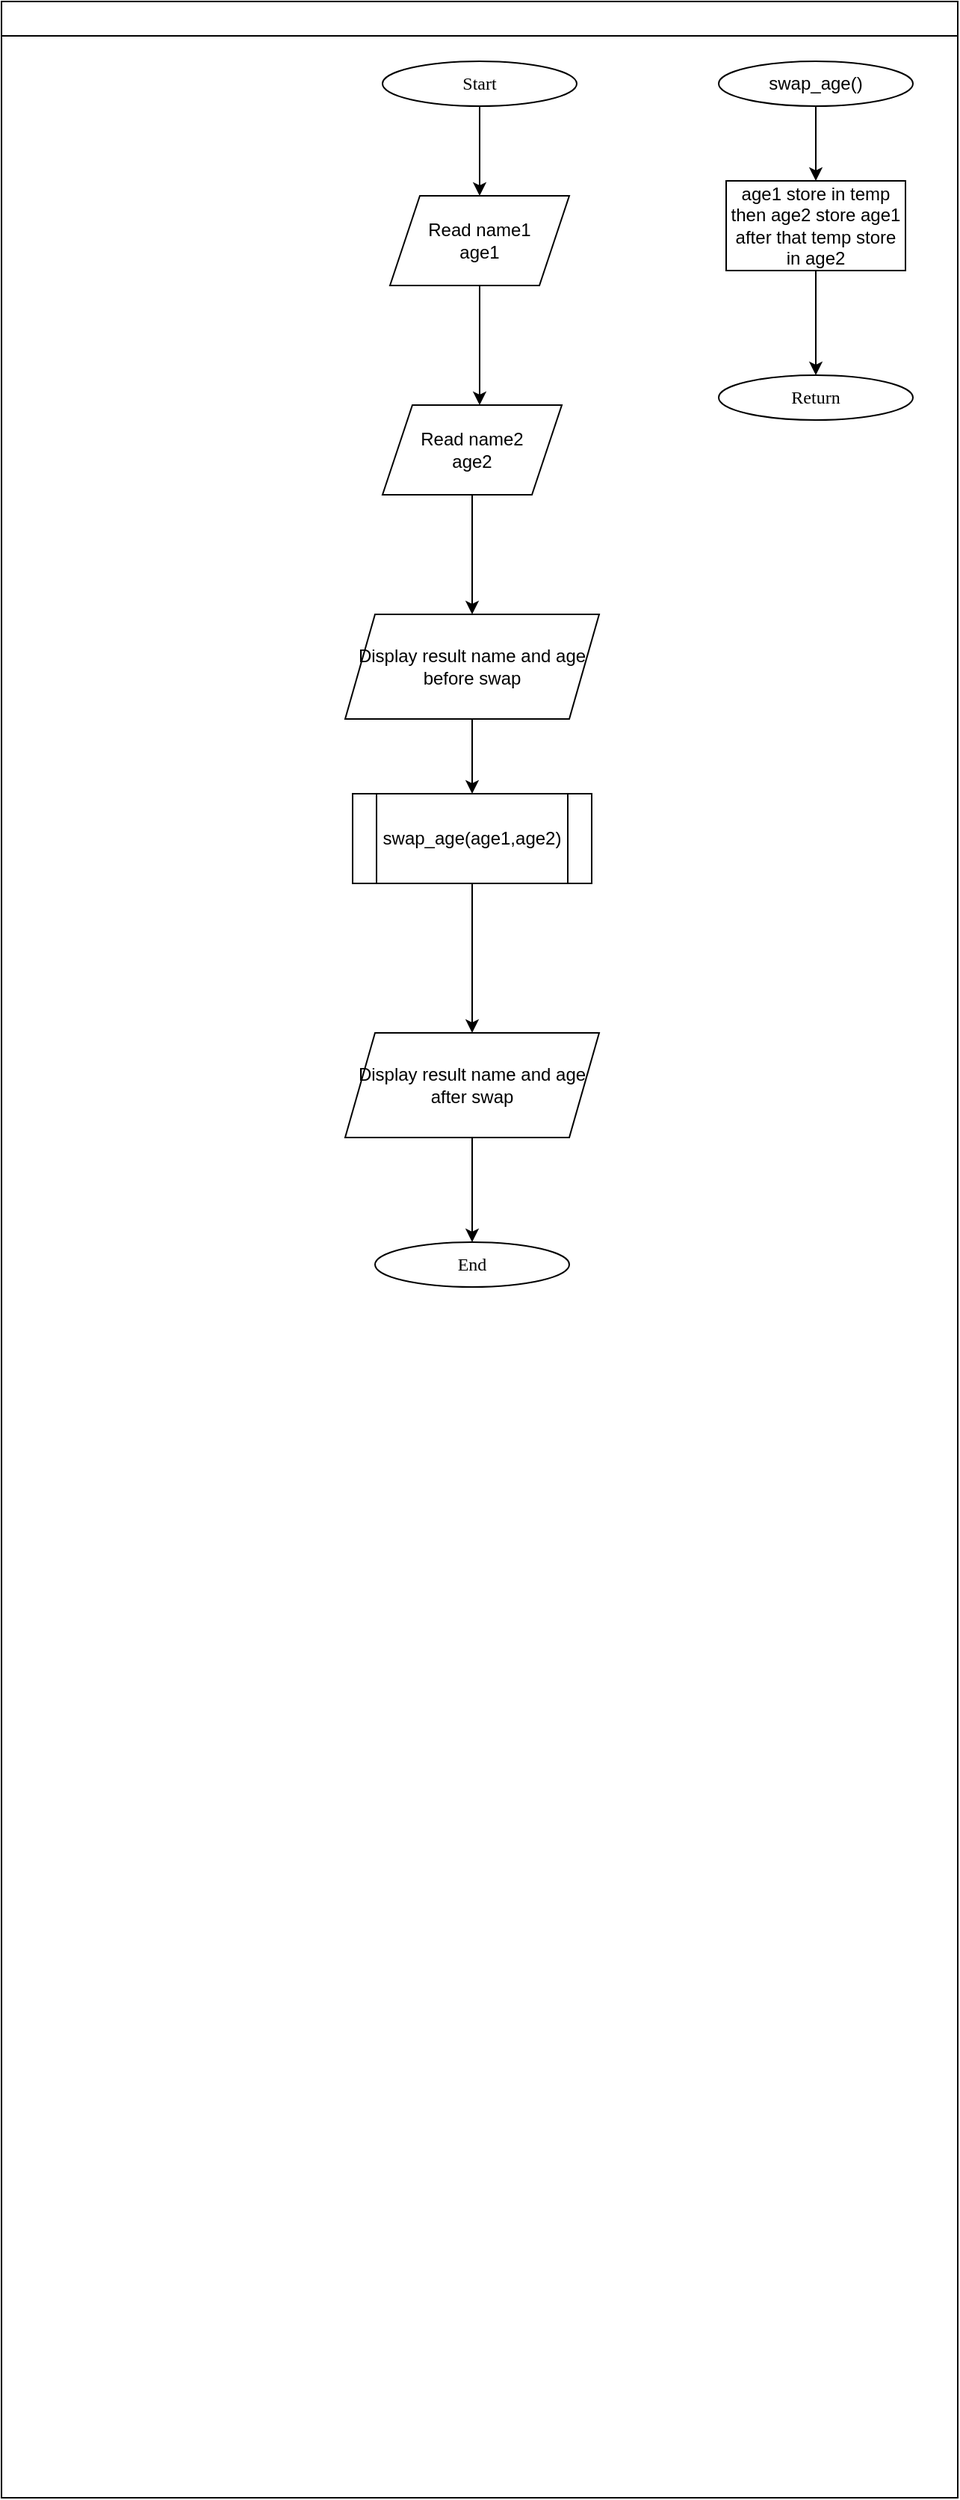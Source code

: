 <mxfile version="25.0.3">
  <diagram id="C5RBs43oDa-KdzZeNtuy" name="Page-1">
    <mxGraphModel dx="1554" dy="398" grid="1" gridSize="10" guides="1" tooltips="1" connect="1" arrows="1" fold="1" page="1" pageScale="1" pageWidth="827" pageHeight="1169" math="0" shadow="0">
      <root>
        <mxCell id="WIyWlLk6GJQsqaUBKTNV-0" />
        <mxCell id="WIyWlLk6GJQsqaUBKTNV-1" parent="WIyWlLk6GJQsqaUBKTNV-0" />
        <mxCell id="mvioNwK95yMqdUQ73LqQ-36" value="" style="swimlane;fontFamily=Sarabun;fontSource=https%3A%2F%2Ffonts.googleapis.com%2Fcss%3Ffamily%3DSarabun;" parent="WIyWlLk6GJQsqaUBKTNV-1" vertex="1">
          <mxGeometry x="-741" y="60" width="640" height="1670" as="geometry" />
        </mxCell>
        <mxCell id="pXdczCPLqUhGzNIIeVMN-3" style="edgeStyle=orthogonalEdgeStyle;rounded=0;orthogonalLoop=1;jettySize=auto;html=1;" parent="mvioNwK95yMqdUQ73LqQ-36" source="mvioNwK95yMqdUQ73LqQ-35" edge="1">
          <mxGeometry relative="1" as="geometry">
            <mxPoint x="320" y="130" as="targetPoint" />
          </mxGeometry>
        </mxCell>
        <mxCell id="mvioNwK95yMqdUQ73LqQ-35" value="&lt;font data-font-src=&quot;https://fonts.googleapis.com/css?family=Sarabun&quot; face=&quot;Sarabun&quot;&gt;Start&lt;/font&gt;" style="ellipse;whiteSpace=wrap;html=1;" parent="mvioNwK95yMqdUQ73LqQ-36" vertex="1">
          <mxGeometry x="255" y="40" width="130" height="30" as="geometry" />
        </mxCell>
        <mxCell id="vKQV-mVxCTe_bCzBeHUX-2" style="edgeStyle=orthogonalEdgeStyle;rounded=0;orthogonalLoop=1;jettySize=auto;html=1;" edge="1" parent="mvioNwK95yMqdUQ73LqQ-36" source="vKQV-mVxCTe_bCzBeHUX-0">
          <mxGeometry relative="1" as="geometry">
            <mxPoint x="320" y="270" as="targetPoint" />
          </mxGeometry>
        </mxCell>
        <mxCell id="vKQV-mVxCTe_bCzBeHUX-0" value="Read name1&lt;div&gt;age1&lt;/div&gt;" style="shape=parallelogram;perimeter=parallelogramPerimeter;whiteSpace=wrap;html=1;fixedSize=1;" vertex="1" parent="mvioNwK95yMqdUQ73LqQ-36">
          <mxGeometry x="260" y="130" width="120" height="60" as="geometry" />
        </mxCell>
        <mxCell id="vKQV-mVxCTe_bCzBeHUX-3" style="edgeStyle=orthogonalEdgeStyle;rounded=0;orthogonalLoop=1;jettySize=auto;html=1;" edge="1" parent="mvioNwK95yMqdUQ73LqQ-36" source="vKQV-mVxCTe_bCzBeHUX-1">
          <mxGeometry relative="1" as="geometry">
            <mxPoint x="315" y="410" as="targetPoint" />
          </mxGeometry>
        </mxCell>
        <mxCell id="vKQV-mVxCTe_bCzBeHUX-1" value="Read name2&lt;div&gt;age2&lt;/div&gt;" style="shape=parallelogram;perimeter=parallelogramPerimeter;whiteSpace=wrap;html=1;fixedSize=1;" vertex="1" parent="mvioNwK95yMqdUQ73LqQ-36">
          <mxGeometry x="255" y="270" width="120" height="60" as="geometry" />
        </mxCell>
        <mxCell id="vKQV-mVxCTe_bCzBeHUX-5" style="edgeStyle=orthogonalEdgeStyle;rounded=0;orthogonalLoop=1;jettySize=auto;html=1;" edge="1" parent="mvioNwK95yMqdUQ73LqQ-36" source="vKQV-mVxCTe_bCzBeHUX-4">
          <mxGeometry relative="1" as="geometry">
            <mxPoint x="315" y="530" as="targetPoint" />
          </mxGeometry>
        </mxCell>
        <mxCell id="vKQV-mVxCTe_bCzBeHUX-4" value="Display result name and age before swap" style="shape=parallelogram;perimeter=parallelogramPerimeter;whiteSpace=wrap;html=1;fixedSize=1;" vertex="1" parent="mvioNwK95yMqdUQ73LqQ-36">
          <mxGeometry x="230" y="410" width="170" height="70" as="geometry" />
        </mxCell>
        <mxCell id="vKQV-mVxCTe_bCzBeHUX-15" style="edgeStyle=orthogonalEdgeStyle;rounded=0;orthogonalLoop=1;jettySize=auto;html=1;" edge="1" parent="mvioNwK95yMqdUQ73LqQ-36" source="vKQV-mVxCTe_bCzBeHUX-8">
          <mxGeometry relative="1" as="geometry">
            <mxPoint x="315" y="690" as="targetPoint" />
          </mxGeometry>
        </mxCell>
        <mxCell id="vKQV-mVxCTe_bCzBeHUX-8" value="swap_age(age1,age2)" style="shape=process;whiteSpace=wrap;html=1;backgroundOutline=1;" vertex="1" parent="mvioNwK95yMqdUQ73LqQ-36">
          <mxGeometry x="235" y="530" width="160" height="60" as="geometry" />
        </mxCell>
        <mxCell id="vKQV-mVxCTe_bCzBeHUX-10" style="edgeStyle=orthogonalEdgeStyle;rounded=0;orthogonalLoop=1;jettySize=auto;html=1;" edge="1" parent="mvioNwK95yMqdUQ73LqQ-36" source="vKQV-mVxCTe_bCzBeHUX-9">
          <mxGeometry relative="1" as="geometry">
            <mxPoint x="545" y="120" as="targetPoint" />
          </mxGeometry>
        </mxCell>
        <mxCell id="vKQV-mVxCTe_bCzBeHUX-9" value="swap_age()" style="ellipse;whiteSpace=wrap;html=1;" vertex="1" parent="mvioNwK95yMqdUQ73LqQ-36">
          <mxGeometry x="480" y="40" width="130" height="30" as="geometry" />
        </mxCell>
        <mxCell id="vKQV-mVxCTe_bCzBeHUX-12" style="edgeStyle=orthogonalEdgeStyle;rounded=0;orthogonalLoop=1;jettySize=auto;html=1;" edge="1" parent="mvioNwK95yMqdUQ73LqQ-36" source="vKQV-mVxCTe_bCzBeHUX-11">
          <mxGeometry relative="1" as="geometry">
            <mxPoint x="545" y="250" as="targetPoint" />
          </mxGeometry>
        </mxCell>
        <mxCell id="vKQV-mVxCTe_bCzBeHUX-11" value="age1 store in temp&lt;div&gt;then age2 store age1 after that temp store in age2&lt;/div&gt;" style="rounded=0;whiteSpace=wrap;html=1;" vertex="1" parent="mvioNwK95yMqdUQ73LqQ-36">
          <mxGeometry x="485" y="120" width="120" height="60" as="geometry" />
        </mxCell>
        <mxCell id="vKQV-mVxCTe_bCzBeHUX-13" value="&lt;font data-font-src=&quot;https://fonts.googleapis.com/css?family=Sarabun&quot; face=&quot;Sarabun&quot;&gt;Return&lt;/font&gt;" style="ellipse;whiteSpace=wrap;html=1;" vertex="1" parent="mvioNwK95yMqdUQ73LqQ-36">
          <mxGeometry x="480" y="250" width="130" height="30" as="geometry" />
        </mxCell>
        <mxCell id="vKQV-mVxCTe_bCzBeHUX-16" style="edgeStyle=orthogonalEdgeStyle;rounded=0;orthogonalLoop=1;jettySize=auto;html=1;" edge="1" parent="mvioNwK95yMqdUQ73LqQ-36" source="vKQV-mVxCTe_bCzBeHUX-14">
          <mxGeometry relative="1" as="geometry">
            <mxPoint x="315" y="830" as="targetPoint" />
          </mxGeometry>
        </mxCell>
        <mxCell id="vKQV-mVxCTe_bCzBeHUX-14" value="Display result name and age after swap" style="shape=parallelogram;perimeter=parallelogramPerimeter;whiteSpace=wrap;html=1;fixedSize=1;" vertex="1" parent="mvioNwK95yMqdUQ73LqQ-36">
          <mxGeometry x="230" y="690" width="170" height="70" as="geometry" />
        </mxCell>
        <mxCell id="vKQV-mVxCTe_bCzBeHUX-17" value="&lt;font data-font-src=&quot;https://fonts.googleapis.com/css?family=Sarabun&quot; face=&quot;Sarabun&quot;&gt;End&lt;/font&gt;" style="ellipse;whiteSpace=wrap;html=1;" vertex="1" parent="mvioNwK95yMqdUQ73LqQ-36">
          <mxGeometry x="250" y="830" width="130" height="30" as="geometry" />
        </mxCell>
      </root>
    </mxGraphModel>
  </diagram>
</mxfile>
